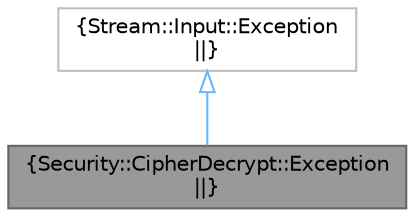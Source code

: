 digraph "Security::CipherDecrypt::Exception"
{
 // LATEX_PDF_SIZE
  bgcolor="transparent";
  edge [fontname=Helvetica,fontsize=10,labelfontname=Helvetica,labelfontsize=10];
  node [fontname=Helvetica,fontsize=10,shape=box,height=0.2,width=0.4];
  Node1 [label="{Security::CipherDecrypt::Exception\n||}",height=0.2,width=0.4,color="gray40", fillcolor="grey60", style="filled", fontcolor="black",tooltip=" "];
  Node2 -> Node1 [dir="back",color="steelblue1",style="solid",arrowtail="onormal"];
  Node2 [label="{Stream::Input::Exception\n||}",height=0.2,width=0.4,color="grey75", fillcolor="white", style="filled",URL="/tmp/build/x64/Release/Stream/tag.xml$d2/d85/structStream_1_1Input_1_1Exception.html",tooltip=" "];
}
